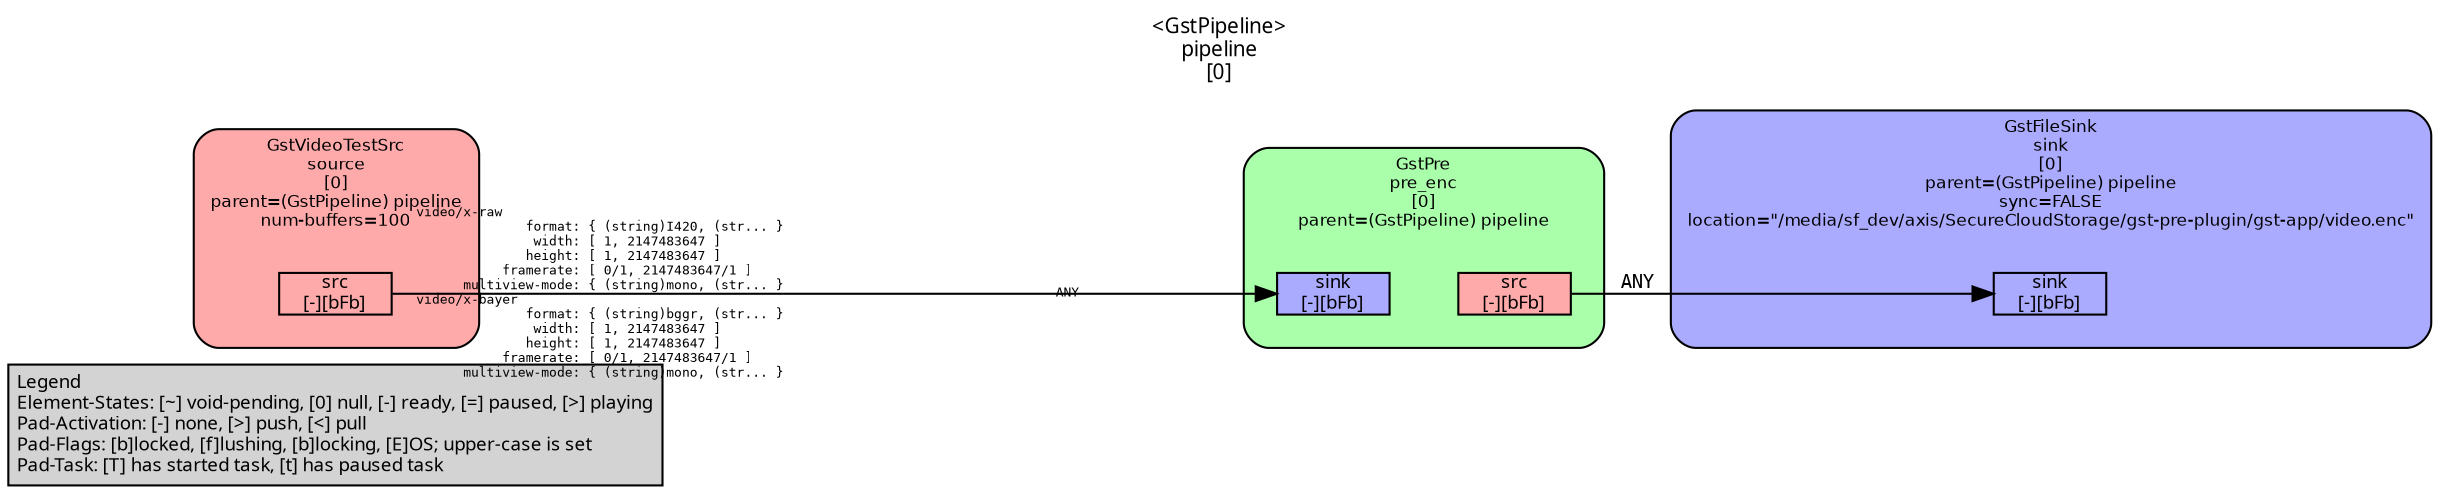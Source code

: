 digraph pipeline {
  rankdir=LR;
  fontname="sans";
  fontsize="10";
  labelloc=t;
  nodesep=.1;
  ranksep=.2;
  label="<GstPipeline>\npipeline\n[0]";
  node [style="filled,rounded", shape=box, fontsize="9", fontname="sans", margin="0.0,0.0"];
  edge [labelfontsize="6", fontsize="9", fontname="monospace"];
  
  legend [
    pos="0,0!",
    margin="0.05,0.05",
    style="filled",
    label="Legend\lElement-States: [~] void-pending, [0] null, [-] ready, [=] paused, [>] playing\lPad-Activation: [-] none, [>] push, [<] pull\lPad-Flags: [b]locked, [f]lushing, [b]locking, [E]OS; upper-case is set\lPad-Task: [T] has started task, [t] has paused task\l",
  ];
  subgraph cluster_sink_0x5555559a2020 {
    fontname="Bitstream Vera Sans";
    fontsize="8";
    style="filled,rounded";
    color=black;
    label="GstFileSink\nsink\n[0]\nparent=(GstPipeline) pipeline\nsync=FALSE\nlocation=\"/media/sf_dev/axis/SecureCloudStorage/gst-pre-plugin/gst-app/video.enc\"";
    subgraph cluster_sink_0x5555559a2020_sink {
      label="";
      style="invis";
      sink_0x5555559a2020_sink_0x55555599c330 [color=black, fillcolor="#aaaaff", label="sink\n[-][bFb]", height="0.2", style="filled,solid"];
    }

    fillcolor="#aaaaff";
  }

  subgraph cluster_pre_enc_0x5555559a6010 {
    fontname="Bitstream Vera Sans";
    fontsize="8";
    style="filled,rounded";
    color=black;
    label="GstPre\npre_enc\n[0]\nparent=(GstPipeline) pipeline";
    subgraph cluster_pre_enc_0x5555559a6010_sink {
      label="";
      style="invis";
      pre_enc_0x5555559a6010_sink_0x55555599c580 [color=black, fillcolor="#aaaaff", label="sink\n[-][bFb]", height="0.2", style="filled,solid"];
    }

    subgraph cluster_pre_enc_0x5555559a6010_src {
      label="";
      style="invis";
      pre_enc_0x5555559a6010_src_0x55555599c7d0 [color=black, fillcolor="#ffaaaa", label="src\n[-][bFb]", height="0.2", style="filled,solid"];
    }

    pre_enc_0x5555559a6010_sink_0x55555599c580 -> pre_enc_0x5555559a6010_src_0x55555599c7d0 [style="invis"];
    fillcolor="#aaffaa";
  }

  pre_enc_0x5555559a6010_src_0x55555599c7d0 -> sink_0x5555559a2020_sink_0x55555599c330 [label="ANY"]
  subgraph cluster_source_0x55555599a040 {
    fontname="Bitstream Vera Sans";
    fontsize="8";
    style="filled,rounded";
    color=black;
    label="GstVideoTestSrc\nsource\n[0]\nparent=(GstPipeline) pipeline\nnum-buffers=100";
    subgraph cluster_source_0x55555599a040_src {
      label="";
      style="invis";
      source_0x55555599a040_src_0x55555599c0e0 [color=black, fillcolor="#ffaaaa", label="src\n[-][bFb]", height="0.2", style="filled,solid"];
    }

    fillcolor="#ffaaaa";
  }

  source_0x55555599a040_src_0x55555599c0e0 -> pre_enc_0x5555559a6010_sink_0x55555599c580 [labeldistance="10", labelangle="0", label="                                                  ", taillabel="video/x-raw\l              format: { (string)I420, (str... }\l               width: [ 1, 2147483647 ]\l              height: [ 1, 2147483647 ]\l           framerate: [ 0/1, 2147483647/1 ]\l      multiview-mode: { (string)mono, (str... }\lvideo/x-bayer\l              format: { (string)bggr, (str... }\l               width: [ 1, 2147483647 ]\l              height: [ 1, 2147483647 ]\l           framerate: [ 0/1, 2147483647/1 ]\l      multiview-mode: { (string)mono, (str... }\l", headlabel="ANY"]
}
